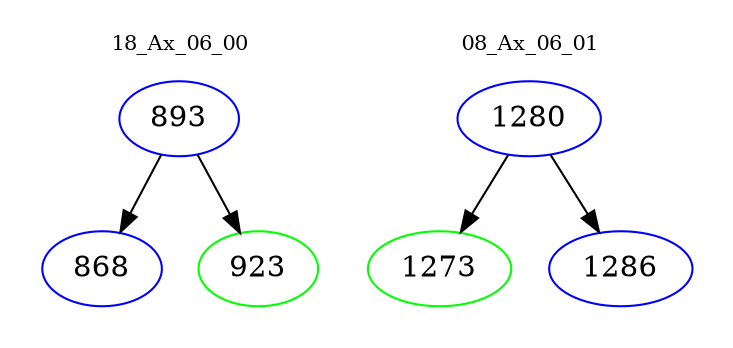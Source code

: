 digraph{
subgraph cluster_0 {
color = white
label = "18_Ax_06_00";
fontsize=10;
T0_893 [label="893", color="blue"]
T0_893 -> T0_868 [color="black"]
T0_868 [label="868", color="blue"]
T0_893 -> T0_923 [color="black"]
T0_923 [label="923", color="green"]
}
subgraph cluster_1 {
color = white
label = "08_Ax_06_01";
fontsize=10;
T1_1280 [label="1280", color="blue"]
T1_1280 -> T1_1273 [color="black"]
T1_1273 [label="1273", color="green"]
T1_1280 -> T1_1286 [color="black"]
T1_1286 [label="1286", color="blue"]
}
}
